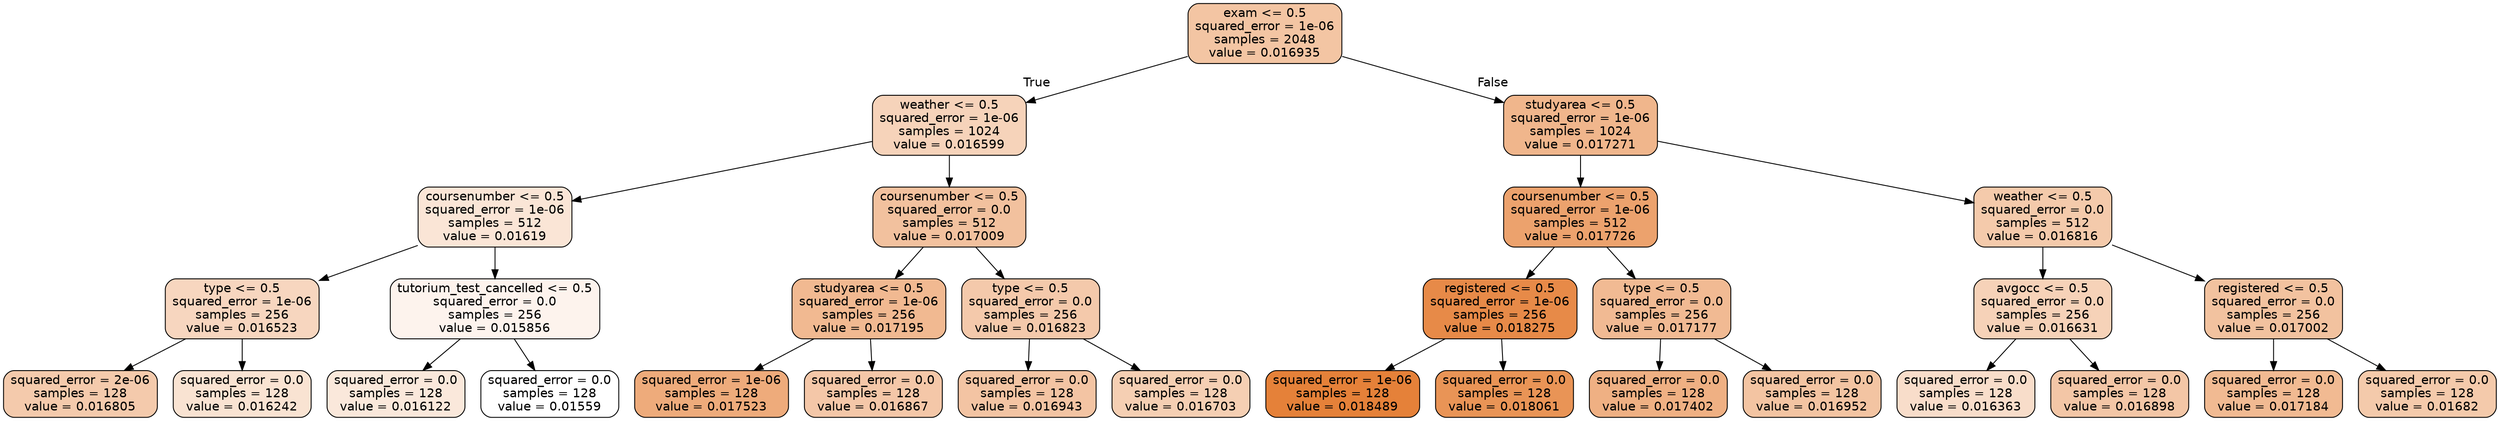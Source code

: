 digraph Tree {
node [shape=box, style="filled, rounded", color="black", fontname="helvetica"] ;
edge [fontname="helvetica"] ;
0 [label="exam <= 0.5\nsquared_error = 1e-06\nsamples = 2048\nvalue = 0.016935", fillcolor="#f3c5a3"] ;
1 [label="weather <= 0.5\nsquared_error = 1e-06\nsamples = 1024\nvalue = 0.016599", fillcolor="#f6d3ba"] ;
0 -> 1 [labeldistance=2.5, labelangle=45, headlabel="True"] ;
2 [label="coursenumber <= 0.5\nsquared_error = 1e-06\nsamples = 512\nvalue = 0.01619", fillcolor="#fae5d6"] ;
1 -> 2 ;
3 [label="type <= 0.5\nsquared_error = 1e-06\nsamples = 256\nvalue = 0.016523", fillcolor="#f7d6bf"] ;
2 -> 3 ;
4 [label="squared_error = 2e-06\nsamples = 128\nvalue = 0.016805", fillcolor="#f4caac"] ;
3 -> 4 ;
5 [label="squared_error = 0.0\nsamples = 128\nvalue = 0.016242", fillcolor="#f9e3d2"] ;
3 -> 5 ;
6 [label="tutorium_test_cancelled <= 0.5\nsquared_error = 0.0\nsamples = 256\nvalue = 0.015856", fillcolor="#fdf3ed"] ;
2 -> 6 ;
7 [label="squared_error = 0.0\nsamples = 128\nvalue = 0.016122", fillcolor="#fae8db"] ;
6 -> 7 ;
8 [label="squared_error = 0.0\nsamples = 128\nvalue = 0.01559", fillcolor="#ffffff"] ;
6 -> 8 ;
9 [label="coursenumber <= 0.5\nsquared_error = 0.0\nsamples = 512\nvalue = 0.017009", fillcolor="#f2c19e"] ;
1 -> 9 ;
10 [label="studyarea <= 0.5\nsquared_error = 1e-06\nsamples = 256\nvalue = 0.017195", fillcolor="#f1b991"] ;
9 -> 10 ;
11 [label="squared_error = 1e-06\nsamples = 128\nvalue = 0.017523", fillcolor="#eeab7b"] ;
10 -> 11 ;
12 [label="squared_error = 0.0\nsamples = 128\nvalue = 0.016867", fillcolor="#f4c7a8"] ;
10 -> 12 ;
13 [label="type <= 0.5\nsquared_error = 0.0\nsamples = 256\nvalue = 0.016823", fillcolor="#f4c9ab"] ;
9 -> 13 ;
14 [label="squared_error = 0.0\nsamples = 128\nvalue = 0.016943", fillcolor="#f3c4a3"] ;
13 -> 14 ;
15 [label="squared_error = 0.0\nsamples = 128\nvalue = 0.016703", fillcolor="#f5cfb3"] ;
13 -> 15 ;
16 [label="studyarea <= 0.5\nsquared_error = 1e-06\nsamples = 1024\nvalue = 0.017271", fillcolor="#f0b68c"] ;
0 -> 16 [labeldistance=2.5, labelangle=-45, headlabel="False"] ;
17 [label="coursenumber <= 0.5\nsquared_error = 1e-06\nsamples = 512\nvalue = 0.017726", fillcolor="#eca26d"] ;
16 -> 17 ;
18 [label="registered <= 0.5\nsquared_error = 1e-06\nsamples = 256\nvalue = 0.018275", fillcolor="#e78a48"] ;
17 -> 18 ;
19 [label="squared_error = 1e-06\nsamples = 128\nvalue = 0.018489", fillcolor="#e58139"] ;
18 -> 19 ;
20 [label="squared_error = 0.0\nsamples = 128\nvalue = 0.018061", fillcolor="#e99456"] ;
18 -> 20 ;
21 [label="type <= 0.5\nsquared_error = 0.0\nsamples = 256\nvalue = 0.017177", fillcolor="#f1ba93"] ;
17 -> 21 ;
22 [label="squared_error = 0.0\nsamples = 128\nvalue = 0.017402", fillcolor="#efb083"] ;
21 -> 22 ;
23 [label="squared_error = 0.0\nsamples = 128\nvalue = 0.016952", fillcolor="#f3c4a2"] ;
21 -> 23 ;
24 [label="weather <= 0.5\nsquared_error = 0.0\nsamples = 512\nvalue = 0.016816", fillcolor="#f4caab"] ;
16 -> 24 ;
25 [label="avgocc <= 0.5\nsquared_error = 0.0\nsamples = 256\nvalue = 0.016631", fillcolor="#f6d2b8"] ;
24 -> 25 ;
26 [label="squared_error = 0.0\nsamples = 128\nvalue = 0.016363", fillcolor="#f8ddca"] ;
25 -> 26 ;
27 [label="squared_error = 0.0\nsamples = 128\nvalue = 0.016898", fillcolor="#f3c6a6"] ;
25 -> 27 ;
28 [label="registered <= 0.5\nsquared_error = 0.0\nsamples = 256\nvalue = 0.017002", fillcolor="#f2c29f"] ;
24 -> 28 ;
29 [label="squared_error = 0.0\nsamples = 128\nvalue = 0.017184", fillcolor="#f1ba92"] ;
28 -> 29 ;
30 [label="squared_error = 0.0\nsamples = 128\nvalue = 0.01682", fillcolor="#f4caab"] ;
28 -> 30 ;
}